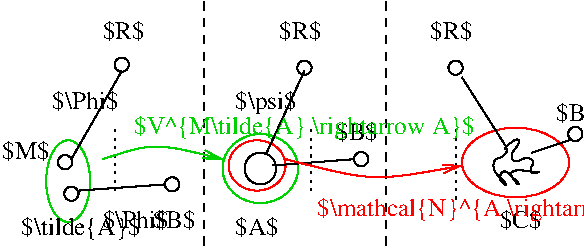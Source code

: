 #FIG 3.2  Produced by xfig version 3.2.5
Landscape
Center
Metric
A4      
100.00
Single
-2
1200 2
1 4 0 1 0 7 50 -1 -1 0.000 1 0.0000 1890 1327 113 113 1800 1260 1980 1395
1 2 0 1 14 7 50 -1 -1 0.000 1 0.0000 1890 1327 270 247 1620 1080 2160 1575
1 2 0 1 4 7 50 -1 -1 0.000 1 0.0000 1867 1305 203 180 2070 1485 1665 1125
1 2 0 1 4 7 50 -1 -1 0.000 1 0.0000 3713 1284 383 248 4096 1532 3331 1037
1 4 0 1 0 7 50 -1 -1 0.000 1 0.0000 3285 607 51 51 3240 585 3330 630
1 4 0 1 0 7 50 -1 -1 0.000 1 0.0000 2205 607 51 51 2160 585 2250 630
1 4 0 1 0 7 50 -1 -1 0.000 1 0.0000 900 585 51 51 855 563 945 608
1 4 0 1 0 7 50 -1 -1 0.000 1 0.0000 495 1282 51 51 450 1260 540 1305
1 4 0 1 0 7 50 -1 -1 0.000 1 0.0000 1260 1440 51 51 1215 1418 1305 1463
1 2 0 1 14 7 50 -1 -1 0.000 1 0.0000 517 1417 157 292 360 1125 675 1710
1 4 0 1 0 7 50 -1 -1 0.000 1 0.0000 540 1507 51 51 495 1485 585 1530
1 4 0 1 0 7 50 -1 -1 0.000 1 0.0000 2610 1260 51 51 2565 1238 2655 1283
1 4 0 1 0 7 50 -1 -1 0.000 1 0.0000 4140 1080 51 51 4095 1058 4185 1103
2 1 0 1 0 7 50 -1 -1 0.000 0 0 -1 0 0 2
	 900 630 540 1260
2 1 0 1 0 7 50 -1 -1 0.000 0 0 -1 0 0 2
	 3330 675 3645 1170
2 1 0 1 0 7 50 -1 -1 0.000 0 0 -1 0 0 2
	 2205 630 1935 1215
2 1 2 1 0 7 50 -1 -1 3.000 0 0 -1 0 0 2
	 2250 1035 2250 1485
2 1 2 1 0 7 50 -1 -1 3.000 0 0 -1 0 0 2
	 3285 1035 3285 1575
2 1 1 1 0 7 50 -1 -1 4.000 0 0 -1 0 0 2
	 1485 135 1485 1890
2 1 1 1 0 7 50 -1 -1 4.000 0 0 -1 0 0 2
	 2790 135 2790 1890
2 1 2 1 0 7 50 -1 -1 3.000 0 0 -1 0 0 2
	 855 1035 855 1485
2 1 0 1 0 7 50 -1 -1 4.000 0 0 -1 0 0 2
	 585 1485 1215 1440
2 1 0 1 0 7 50 -1 -1 4.000 0 0 -1 0 0 2
	 1980 1305 2565 1260
2 1 0 1 0 7 50 -1 -1 4.000 0 0 -1 0 0 2
	 3825 1215 4095 1125
3 0 0 1 14 7 50 -1 -1 0.000 0 1 0 3
	0 0 1.00 60.00 120.00
	 765 1260 1125 1125 1620 1260
	 0.000 1.000 0.000
3 0 0 1 4 7 50 -1 -1 0.000 0 1 0 3
	0 0 1.00 60.00 120.00
	 2070 1260 2700 1440 3330 1305
	 0.000 1.000 0.000
3 3 0 1 0 7 50 -1 -1 0.000 0 0 0 13
	 3645 1440 3555 1305 3645 1215 3645 1170 3735 1125 3690 1260
	 3825 1260 3825 1350 3870 1350 3690 1350 3735 1440 3645 1350
	 3600 1395
	 -1.000 -1.000 -1.000 -1.000 -1.000 -1.000 -1.000 -1.000
	 -1.000 -1.000 -1.000 -1.000 -1.000
4 0 0 50 -1 0 12 0.0000 2 180 375 1710 1800 $A$\001
4 0 0 50 -1 0 12 0.0000 2 180 345 2025 405 $R$\001
4 0 0 50 -1 0 12 0.0000 2 180 360 3600 1755 $C$\001
4 0 0 50 -1 0 12 0.0000 2 180 345 765 405 $R$\001
4 0 0 50 -1 0 12 0.0000 2 180 345 3105 405 $R$\001
4 0 0 50 -1 0 12 0.0000 2 210 510 1710 900 $\\psi$\001
4 0 0 50 -1 0 12 0.0000 2 180 540 405 900 $\\Phi$\001
4 0 4 50 -1 0 12 0.0000 2 210 4545 2295 1665 $\\mathcal{N}^{A \\rightarrow C}(U \\cdot U\\mdag)$\001
4 0 0 50 -1 0 12 0.0000 2 180 405 45 1260 $M$\001
4 0 0 50 -1 0 12 0.0000 2 210 1005 180 1800 $\\tilde{A}$\001
4 0 0 50 -1 0 12 0.0000 2 180 345 1125 1755 $B$\001
4 0 0 50 -1 0 12 0.0000 2 180 345 2430 1125 $B$\001
4 0 0 50 -1 0 12 0.0000 2 180 345 4005 990 $B$\001
4 0 14 50 -1 0 12 0.0000 2 210 2880 990 1080 $V^{M\\tilde{A} \\rightarrow A}$\001
4 0 0 50 -1 0 12 0.0000 2 180 540 765 1755 $\\Phi$\001
